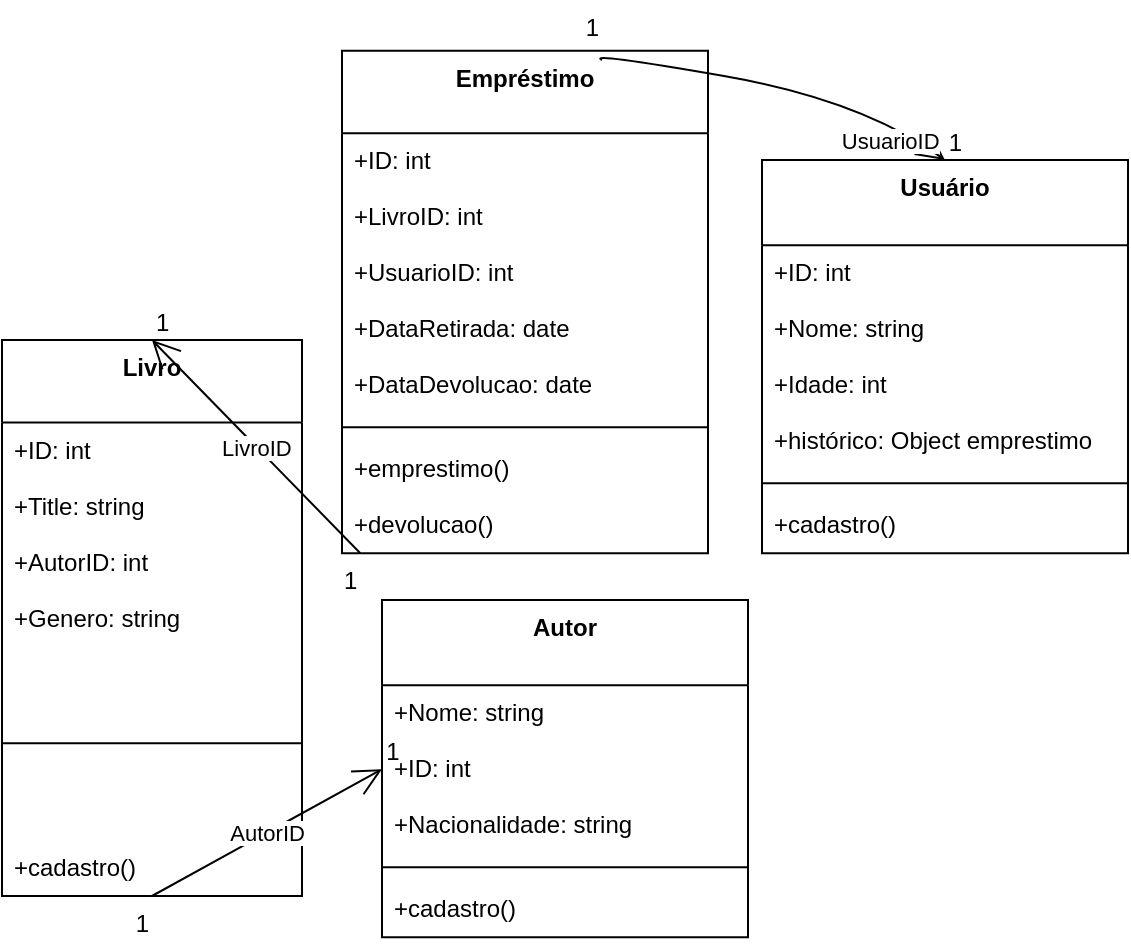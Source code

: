 <mxfile version="24.6.4" type="github" pages="2">
  <diagram name="Página-1" id="9xkoiKU2vhL0IL9AlewO">
    <mxGraphModel dx="1261" dy="516" grid="1" gridSize="10" guides="1" tooltips="1" connect="1" arrows="1" fold="1" page="1" pageScale="1" pageWidth="827" pageHeight="1169" math="0" shadow="0">
      <root>
        <mxCell id="0" />
        <mxCell id="1" parent="0" />
        <mxCell id="2" value="Livro" style="swimlane;fontStyle=1;align=center;verticalAlign=top;childLayout=stackLayout;horizontal=1;startSize=41.25;horizontalStack=0;resizeParent=1;resizeParentMax=0;resizeLast=0;collapsible=0;marginBottom=0;" parent="1" vertex="1">
          <mxGeometry x="40" y="360" width="150" height="278" as="geometry" />
        </mxCell>
        <mxCell id="3" value="+ID: int" style="text;strokeColor=none;fillColor=none;align=left;verticalAlign=top;spacingLeft=4;spacingRight=4;overflow=hidden;rotatable=0;points=[[0,0.5],[1,0.5]];portConstraint=eastwest;" parent="2" vertex="1">
          <mxGeometry y="41.25" width="150" height="28" as="geometry" />
        </mxCell>
        <mxCell id="4" value="+Title: string" style="text;strokeColor=none;fillColor=none;align=left;verticalAlign=top;spacingLeft=4;spacingRight=4;overflow=hidden;rotatable=0;points=[[0,0.5],[1,0.5]];portConstraint=eastwest;" parent="2" vertex="1">
          <mxGeometry y="69.25" width="150" height="28" as="geometry" />
        </mxCell>
        <mxCell id="5" value="+AutorID: int" style="text;strokeColor=none;fillColor=none;align=left;verticalAlign=top;spacingLeft=4;spacingRight=4;overflow=hidden;rotatable=0;points=[[0,0.5],[1,0.5]];portConstraint=eastwest;" parent="2" vertex="1">
          <mxGeometry y="97.25" width="150" height="28" as="geometry" />
        </mxCell>
        <mxCell id="6" value="+Genero: string" style="text;strokeColor=none;fillColor=none;align=left;verticalAlign=top;spacingLeft=4;spacingRight=4;overflow=hidden;rotatable=0;points=[[0,0.5],[1,0.5]];portConstraint=eastwest;" parent="2" vertex="1">
          <mxGeometry y="125.25" width="150" height="28" as="geometry" />
        </mxCell>
        <mxCell id="7" style="line;strokeWidth=1;fillColor=none;align=left;verticalAlign=middle;spacingTop=-1;spacingLeft=3;spacingRight=3;rotatable=0;labelPosition=right;points=[];portConstraint=eastwest;strokeColor=inherit;" parent="2" vertex="1">
          <mxGeometry y="153.25" width="150" height="96.75" as="geometry" />
        </mxCell>
        <mxCell id="AY2xQfar2h56u2W_5pOP-34" value="+cadastro()" style="text;strokeColor=none;fillColor=none;align=left;verticalAlign=top;spacingLeft=4;spacingRight=4;overflow=hidden;rotatable=0;points=[[0,0.5],[1,0.5]];portConstraint=eastwest;" vertex="1" parent="2">
          <mxGeometry y="250" width="150" height="28" as="geometry" />
        </mxCell>
        <mxCell id="8" value="Autor" style="swimlane;fontStyle=1;align=center;verticalAlign=top;childLayout=stackLayout;horizontal=1;startSize=42.6;horizontalStack=0;resizeParent=1;resizeParentMax=0;resizeLast=0;collapsible=0;marginBottom=0;" parent="1" vertex="1">
          <mxGeometry x="230" y="490" width="183" height="168.6" as="geometry" />
        </mxCell>
        <mxCell id="10" value="+Nome: string" style="text;strokeColor=none;fillColor=none;align=left;verticalAlign=top;spacingLeft=4;spacingRight=4;overflow=hidden;rotatable=0;points=[[0,0.5],[1,0.5]];portConstraint=eastwest;" parent="8" vertex="1">
          <mxGeometry y="42.6" width="183" height="28" as="geometry" />
        </mxCell>
        <mxCell id="9" value="+ID: int" style="text;strokeColor=none;fillColor=none;align=left;verticalAlign=top;spacingLeft=4;spacingRight=4;overflow=hidden;rotatable=0;points=[[0,0.5],[1,0.5]];portConstraint=eastwest;" parent="8" vertex="1">
          <mxGeometry y="70.6" width="183" height="28" as="geometry" />
        </mxCell>
        <mxCell id="11" value="+Nacionalidade: string" style="text;strokeColor=none;fillColor=none;align=left;verticalAlign=top;spacingLeft=4;spacingRight=4;overflow=hidden;rotatable=0;points=[[0,0.5],[1,0.5]];portConstraint=eastwest;" parent="8" vertex="1">
          <mxGeometry y="98.6" width="183" height="28" as="geometry" />
        </mxCell>
        <mxCell id="12" style="line;strokeWidth=1;fillColor=none;align=left;verticalAlign=middle;spacingTop=-1;spacingLeft=3;spacingRight=3;rotatable=0;labelPosition=right;points=[];portConstraint=eastwest;strokeColor=inherit;" parent="8" vertex="1">
          <mxGeometry y="126.6" width="183" height="14" as="geometry" />
        </mxCell>
        <mxCell id="AY2xQfar2h56u2W_5pOP-35" value="+cadastro()" style="text;strokeColor=none;fillColor=none;align=left;verticalAlign=top;spacingLeft=4;spacingRight=4;overflow=hidden;rotatable=0;points=[[0,0.5],[1,0.5]];portConstraint=eastwest;" vertex="1" parent="8">
          <mxGeometry y="140.6" width="183" height="28" as="geometry" />
        </mxCell>
        <mxCell id="13" value="Usuário" style="swimlane;fontStyle=1;align=center;verticalAlign=top;childLayout=stackLayout;horizontal=1;startSize=42.6;horizontalStack=0;resizeParent=1;resizeParentMax=0;resizeLast=0;collapsible=0;marginBottom=0;" parent="1" vertex="1">
          <mxGeometry x="420" y="270" width="183" height="196.6" as="geometry" />
        </mxCell>
        <mxCell id="14" value="+ID: int" style="text;strokeColor=none;fillColor=none;align=left;verticalAlign=top;spacingLeft=4;spacingRight=4;overflow=hidden;rotatable=0;points=[[0,0.5],[1,0.5]];portConstraint=eastwest;" parent="13" vertex="1">
          <mxGeometry y="42.6" width="183" height="28" as="geometry" />
        </mxCell>
        <mxCell id="15" value="+Nome: string" style="text;strokeColor=none;fillColor=none;align=left;verticalAlign=top;spacingLeft=4;spacingRight=4;overflow=hidden;rotatable=0;points=[[0,0.5],[1,0.5]];portConstraint=eastwest;" parent="13" vertex="1">
          <mxGeometry y="70.6" width="183" height="28" as="geometry" />
        </mxCell>
        <mxCell id="16" value="+Idade: int" style="text;strokeColor=none;fillColor=none;align=left;verticalAlign=top;spacingLeft=4;spacingRight=4;overflow=hidden;rotatable=0;points=[[0,0.5],[1,0.5]];portConstraint=eastwest;" parent="13" vertex="1">
          <mxGeometry y="98.6" width="183" height="28" as="geometry" />
        </mxCell>
        <mxCell id="5qJegF4s_BafGFQdCCo2-34" value="+histórico: Object emprestimo" style="text;strokeColor=none;fillColor=none;align=left;verticalAlign=top;spacingLeft=4;spacingRight=4;overflow=hidden;rotatable=0;points=[[0,0.5],[1,0.5]];portConstraint=eastwest;" parent="13" vertex="1">
          <mxGeometry y="126.6" width="183" height="28" as="geometry" />
        </mxCell>
        <mxCell id="17" style="line;strokeWidth=1;fillColor=none;align=left;verticalAlign=middle;spacingTop=-1;spacingLeft=3;spacingRight=3;rotatable=0;labelPosition=right;points=[];portConstraint=eastwest;strokeColor=inherit;" parent="13" vertex="1">
          <mxGeometry y="154.6" width="183" height="14" as="geometry" />
        </mxCell>
        <mxCell id="AY2xQfar2h56u2W_5pOP-36" value="+cadastro()" style="text;strokeColor=none;fillColor=none;align=left;verticalAlign=top;spacingLeft=4;spacingRight=4;overflow=hidden;rotatable=0;points=[[0,0.5],[1,0.5]];portConstraint=eastwest;" vertex="1" parent="13">
          <mxGeometry y="168.6" width="183" height="28" as="geometry" />
        </mxCell>
        <mxCell id="18" value="Empréstimo" style="swimlane;fontStyle=1;align=center;verticalAlign=top;childLayout=stackLayout;horizontal=1;startSize=41.25;horizontalStack=0;resizeParent=1;resizeParentMax=0;resizeLast=0;collapsible=0;marginBottom=0;" parent="1" vertex="1">
          <mxGeometry x="210" y="215.35" width="183" height="251.25" as="geometry" />
        </mxCell>
        <mxCell id="19" value="+ID: int" style="text;strokeColor=none;fillColor=none;align=left;verticalAlign=top;spacingLeft=4;spacingRight=4;overflow=hidden;rotatable=0;points=[[0,0.5],[1,0.5]];portConstraint=eastwest;" parent="18" vertex="1">
          <mxGeometry y="41.25" width="183" height="28" as="geometry" />
        </mxCell>
        <mxCell id="20" value="+LivroID: int" style="text;strokeColor=none;fillColor=none;align=left;verticalAlign=top;spacingLeft=4;spacingRight=4;overflow=hidden;rotatable=0;points=[[0,0.5],[1,0.5]];portConstraint=eastwest;" parent="18" vertex="1">
          <mxGeometry y="69.25" width="183" height="28" as="geometry" />
        </mxCell>
        <mxCell id="21" value="+UsuarioID: int" style="text;strokeColor=none;fillColor=none;align=left;verticalAlign=top;spacingLeft=4;spacingRight=4;overflow=hidden;rotatable=0;points=[[0,0.5],[1,0.5]];portConstraint=eastwest;" parent="18" vertex="1">
          <mxGeometry y="97.25" width="183" height="28" as="geometry" />
        </mxCell>
        <mxCell id="22" value="+DataRetirada: date" style="text;strokeColor=none;fillColor=none;align=left;verticalAlign=top;spacingLeft=4;spacingRight=4;overflow=hidden;rotatable=0;points=[[0,0.5],[1,0.5]];portConstraint=eastwest;" parent="18" vertex="1">
          <mxGeometry y="125.25" width="183" height="28" as="geometry" />
        </mxCell>
        <mxCell id="5qJegF4s_BafGFQdCCo2-35" value="+DataDevolucao: date" style="text;strokeColor=none;fillColor=none;align=left;verticalAlign=top;spacingLeft=4;spacingRight=4;overflow=hidden;rotatable=0;points=[[0,0.5],[1,0.5]];portConstraint=eastwest;" parent="18" vertex="1">
          <mxGeometry y="153.25" width="183" height="28" as="geometry" />
        </mxCell>
        <mxCell id="23" style="line;strokeWidth=1;fillColor=none;align=left;verticalAlign=middle;spacingTop=-1;spacingLeft=3;spacingRight=3;rotatable=0;labelPosition=right;points=[];portConstraint=eastwest;strokeColor=inherit;" parent="18" vertex="1">
          <mxGeometry y="181.25" width="183" height="14" as="geometry" />
        </mxCell>
        <mxCell id="AY2xQfar2h56u2W_5pOP-32" value="+emprestimo()" style="text;strokeColor=none;fillColor=none;align=left;verticalAlign=top;spacingLeft=4;spacingRight=4;overflow=hidden;rotatable=0;points=[[0,0.5],[1,0.5]];portConstraint=eastwest;" vertex="1" parent="18">
          <mxGeometry y="195.25" width="183" height="28" as="geometry" />
        </mxCell>
        <mxCell id="AY2xQfar2h56u2W_5pOP-33" value="+devolucao()" style="text;strokeColor=none;fillColor=none;align=left;verticalAlign=top;spacingLeft=4;spacingRight=4;overflow=hidden;rotatable=0;points=[[0,0.5],[1,0.5]];portConstraint=eastwest;" vertex="1" parent="18">
          <mxGeometry y="223.25" width="183" height="28" as="geometry" />
        </mxCell>
        <mxCell id="24" value="AutorID" style="curved=1;startArrow=none;endArrow=open;endSize=12;exitX=0.5;exitY=1;entryX=0;entryY=0.5;entryDx=0;entryDy=0;" parent="1" source="2" target="9" edge="1">
          <mxGeometry x="0.008" relative="1" as="geometry">
            <Array as="points" />
            <mxPoint as="offset" />
          </mxGeometry>
        </mxCell>
        <mxCell id="25" value="1" style="edgeLabel;resizable=0;labelBackgroundColor=none;fontSize=12;align=right;verticalAlign=top;" parent="24" vertex="1">
          <mxGeometry x="-1" relative="1" as="geometry" />
        </mxCell>
        <mxCell id="26" value="1" style="edgeLabel;resizable=0;labelBackgroundColor=none;fontSize=12;align=left;verticalAlign=bottom;" parent="24" vertex="1">
          <mxGeometry x="1" relative="1" as="geometry" />
        </mxCell>
        <mxCell id="27" value="LivroID" style="curved=1;startArrow=none;endArrow=open;endSize=12;exitX=0.05;exitY=1;entryX=0.5;entryY=0;" parent="1" source="18" target="2" edge="1">
          <mxGeometry x="-0.006" relative="1" as="geometry">
            <Array as="points" />
            <mxPoint as="offset" />
          </mxGeometry>
        </mxCell>
        <mxCell id="28" value="1" style="edgeLabel;resizable=0;labelBackgroundColor=none;fontSize=12;align=right;verticalAlign=top;" parent="27" vertex="1">
          <mxGeometry x="-1" relative="1" as="geometry" />
        </mxCell>
        <mxCell id="29" value="1" style="edgeLabel;resizable=0;labelBackgroundColor=none;fontSize=12;align=left;verticalAlign=bottom;" parent="27" vertex="1">
          <mxGeometry x="1" relative="1" as="geometry" />
        </mxCell>
        <mxCell id="30" value="UsuarioID" style="curved=1;startArrow=none;endArrow=open;endSize=12;entryX=0.5;entryY=0;" parent="1" target="13" edge="1">
          <mxGeometry x="0.721" y="-8" relative="1" as="geometry">
            <Array as="points">
              <mxPoint x="332" y="216" />
              <mxPoint x="470" y="240" />
            </Array>
            <mxPoint as="offset" />
            <mxPoint x="340" y="220" as="sourcePoint" />
          </mxGeometry>
        </mxCell>
        <mxCell id="31" value="1" style="edgeLabel;resizable=0;labelBackgroundColor=none;fontSize=12;align=right;verticalAlign=top;" parent="30" vertex="1">
          <mxGeometry x="-1" relative="1" as="geometry">
            <mxPoint y="-30" as="offset" />
          </mxGeometry>
        </mxCell>
        <mxCell id="32" value="1" style="edgeLabel;resizable=0;labelBackgroundColor=none;fontSize=12;align=left;verticalAlign=bottom;" parent="30" vertex="1">
          <mxGeometry x="1" relative="1" as="geometry" />
        </mxCell>
      </root>
    </mxGraphModel>
  </diagram>
  <diagram id="VIk_Tzk91EvBsaBUZLyW" name="BancoComunitario">
    <mxGraphModel dx="2088" dy="516" grid="1" gridSize="10" guides="1" tooltips="1" connect="1" arrows="1" fold="1" page="1" pageScale="1" pageWidth="827" pageHeight="1169" math="0" shadow="0">
      <root>
        <mxCell id="0" />
        <mxCell id="1" parent="0" />
        <mxCell id="IYfm3GVhD2XDWCemCyis-4" value="Usuário" style="swimlane;fontStyle=1;align=center;verticalAlign=top;childLayout=stackLayout;horizontal=1;startSize=42.6;horizontalStack=0;resizeParent=1;resizeParentMax=0;resizeLast=0;collapsible=0;marginBottom=0;" vertex="1" parent="1">
          <mxGeometry x="420" y="270" width="210" height="336.6" as="geometry" />
        </mxCell>
        <mxCell id="IYfm3GVhD2XDWCemCyis-5" value="+ID: int" style="text;strokeColor=none;fillColor=none;align=left;verticalAlign=top;spacingLeft=4;spacingRight=4;overflow=hidden;rotatable=0;points=[[0,0.5],[1,0.5]];portConstraint=eastwest;" vertex="1" parent="IYfm3GVhD2XDWCemCyis-4">
          <mxGeometry y="42.6" width="210" height="28" as="geometry" />
        </mxCell>
        <mxCell id="IYfm3GVhD2XDWCemCyis-6" value="+Nome: string" style="text;strokeColor=none;fillColor=none;align=left;verticalAlign=top;spacingLeft=4;spacingRight=4;overflow=hidden;rotatable=0;points=[[0,0.5],[1,0.5]];portConstraint=eastwest;" vertex="1" parent="IYfm3GVhD2XDWCemCyis-4">
          <mxGeometry y="70.6" width="210" height="28" as="geometry" />
        </mxCell>
        <mxCell id="IYfm3GVhD2XDWCemCyis-7" value="+Idade: int" style="text;strokeColor=none;fillColor=none;align=left;verticalAlign=top;spacingLeft=4;spacingRight=4;overflow=hidden;rotatable=0;points=[[0,0.5],[1,0.5]];portConstraint=eastwest;" vertex="1" parent="IYfm3GVhD2XDWCemCyis-4">
          <mxGeometry y="98.6" width="210" height="28" as="geometry" />
        </mxCell>
        <mxCell id="IYfm3GVhD2XDWCemCyis-8" value="+cpf: string" style="text;strokeColor=none;fillColor=none;align=left;verticalAlign=top;spacingLeft=4;spacingRight=4;overflow=hidden;rotatable=0;points=[[0,0.5],[1,0.5]];portConstraint=eastwest;" vertex="1" parent="IYfm3GVhD2XDWCemCyis-4">
          <mxGeometry y="126.6" width="210" height="28" as="geometry" />
        </mxCell>
        <mxCell id="IYfm3GVhD2XDWCemCyis-27" value="+históricoAtendimento: string" style="text;strokeColor=none;fillColor=none;align=left;verticalAlign=top;spacingLeft=4;spacingRight=4;overflow=hidden;rotatable=0;points=[[0,0.5],[1,0.5]];portConstraint=eastwest;" vertex="1" parent="IYfm3GVhD2XDWCemCyis-4">
          <mxGeometry y="154.6" width="210" height="28" as="geometry" />
        </mxCell>
        <mxCell id="IYfm3GVhD2XDWCemCyis-30" value="+ContaID: int" style="text;strokeColor=none;fillColor=none;align=left;verticalAlign=top;spacingLeft=4;spacingRight=4;overflow=hidden;rotatable=0;points=[[0,0.5],[1,0.5]];portConstraint=eastwest;" vertex="1" parent="IYfm3GVhD2XDWCemCyis-4">
          <mxGeometry y="182.6" width="210" height="28" as="geometry" />
        </mxCell>
        <mxCell id="IYfm3GVhD2XDWCemCyis-32" value="+endereco: string" style="text;strokeColor=none;fillColor=none;align=left;verticalAlign=top;spacingLeft=4;spacingRight=4;overflow=hidden;rotatable=0;points=[[0,0.5],[1,0.5]];portConstraint=eastwest;" vertex="1" parent="IYfm3GVhD2XDWCemCyis-4">
          <mxGeometry y="210.6" width="210" height="28" as="geometry" />
        </mxCell>
        <mxCell id="IYfm3GVhD2XDWCemCyis-9" style="line;strokeWidth=1;fillColor=none;align=left;verticalAlign=middle;spacingTop=-1;spacingLeft=3;spacingRight=3;rotatable=0;labelPosition=right;points=[];portConstraint=eastwest;strokeColor=inherit;" vertex="1" parent="IYfm3GVhD2XDWCemCyis-4">
          <mxGeometry y="238.6" width="210" height="14" as="geometry" />
        </mxCell>
        <mxCell id="IYfm3GVhD2XDWCemCyis-10" value="+solicitarEmpreendimentoSolidario()" style="text;strokeColor=none;fillColor=none;align=left;verticalAlign=top;spacingLeft=4;spacingRight=4;overflow=hidden;rotatable=0;points=[[0,0.5],[1,0.5]];portConstraint=eastwest;" vertex="1" parent="IYfm3GVhD2XDWCemCyis-4">
          <mxGeometry y="252.6" width="210" height="28" as="geometry" />
        </mxCell>
        <mxCell id="IYfm3GVhD2XDWCemCyis-33" value="+solicitarCreditoConsumo()" style="text;strokeColor=none;fillColor=none;align=left;verticalAlign=top;spacingLeft=4;spacingRight=4;overflow=hidden;rotatable=0;points=[[0,0.5],[1,0.5]];portConstraint=eastwest;" vertex="1" parent="IYfm3GVhD2XDWCemCyis-4">
          <mxGeometry y="280.6" width="210" height="28" as="geometry" />
        </mxCell>
        <mxCell id="IYfm3GVhD2XDWCemCyis-29" value="+solicitarCartaoCredito()" style="text;strokeColor=none;fillColor=none;align=left;verticalAlign=top;spacingLeft=4;spacingRight=4;overflow=hidden;rotatable=0;points=[[0,0.5],[1,0.5]];portConstraint=eastwest;" vertex="1" parent="IYfm3GVhD2XDWCemCyis-4">
          <mxGeometry y="308.6" width="210" height="28" as="geometry" />
        </mxCell>
        <mxCell id="IYfm3GVhD2XDWCemCyis-11" value="Conta" style="swimlane;fontStyle=1;align=center;verticalAlign=top;childLayout=stackLayout;horizontal=1;startSize=41.25;horizontalStack=0;resizeParent=1;resizeParentMax=0;resizeLast=0;collapsible=0;marginBottom=0;" vertex="1" parent="1">
          <mxGeometry x="210" y="215.35" width="183" height="192.5" as="geometry" />
        </mxCell>
        <mxCell id="IYfm3GVhD2XDWCemCyis-12" value="+ID: int" style="text;strokeColor=none;fillColor=none;align=left;verticalAlign=top;spacingLeft=4;spacingRight=4;overflow=hidden;rotatable=0;points=[[0,0.5],[1,0.5]];portConstraint=eastwest;" vertex="1" parent="IYfm3GVhD2XDWCemCyis-11">
          <mxGeometry y="41.25" width="183" height="28" as="geometry" />
        </mxCell>
        <mxCell id="IYfm3GVhD2XDWCemCyis-13" value="+Saldo: int" style="text;strokeColor=none;fillColor=none;align=left;verticalAlign=top;spacingLeft=4;spacingRight=4;overflow=hidden;rotatable=0;points=[[0,0.5],[1,0.5]];portConstraint=eastwest;" vertex="1" parent="IYfm3GVhD2XDWCemCyis-11">
          <mxGeometry y="69.25" width="183" height="28" as="geometry" />
        </mxCell>
        <mxCell id="IYfm3GVhD2XDWCemCyis-14" value="+UsuarioID: int" style="text;strokeColor=none;fillColor=none;align=left;verticalAlign=top;spacingLeft=4;spacingRight=4;overflow=hidden;rotatable=0;points=[[0,0.5],[1,0.5]];portConstraint=eastwest;" vertex="1" parent="IYfm3GVhD2XDWCemCyis-11">
          <mxGeometry y="97.25" width="183" height="28" as="geometry" />
        </mxCell>
        <mxCell id="IYfm3GVhD2XDWCemCyis-17" style="line;strokeWidth=1;fillColor=none;align=left;verticalAlign=middle;spacingTop=-1;spacingLeft=3;spacingRight=3;rotatable=0;labelPosition=right;points=[];portConstraint=eastwest;strokeColor=inherit;" vertex="1" parent="IYfm3GVhD2XDWCemCyis-11">
          <mxGeometry y="125.25" width="183" height="14" as="geometry" />
        </mxCell>
        <mxCell id="IYfm3GVhD2XDWCemCyis-18" value="+depositar(valor:int)" style="text;strokeColor=none;fillColor=none;align=left;verticalAlign=top;spacingLeft=4;spacingRight=4;overflow=hidden;rotatable=0;points=[[0,0.5],[1,0.5]];portConstraint=eastwest;" vertex="1" parent="IYfm3GVhD2XDWCemCyis-11">
          <mxGeometry y="139.25" width="183" height="28" as="geometry" />
        </mxCell>
        <mxCell id="IYfm3GVhD2XDWCemCyis-19" value="+sacar(valor:int)" style="text;strokeColor=none;fillColor=none;align=left;verticalAlign=top;spacingLeft=4;spacingRight=4;overflow=hidden;rotatable=0;points=[[0,0.5],[1,0.5]];portConstraint=eastwest;" vertex="1" parent="IYfm3GVhD2XDWCemCyis-11">
          <mxGeometry y="167.25" width="183" height="25.25" as="geometry" />
        </mxCell>
        <mxCell id="IYfm3GVhD2XDWCemCyis-21" value="ID" style="curved=1;startArrow=none;endArrow=open;endSize=12;exitX=0.05;exitY=1;entryX=0.5;entryY=0;" edge="1" parent="1" source="IYfm3GVhD2XDWCemCyis-11">
          <mxGeometry x="-0.005" relative="1" as="geometry">
            <Array as="points" />
            <mxPoint as="offset" />
            <mxPoint x="115" y="360" as="targetPoint" />
          </mxGeometry>
        </mxCell>
        <mxCell id="IYfm3GVhD2XDWCemCyis-22" value="n" style="edgeLabel;resizable=0;labelBackgroundColor=none;fontSize=12;align=right;verticalAlign=top;" vertex="1" parent="IYfm3GVhD2XDWCemCyis-21">
          <mxGeometry x="-1" relative="1" as="geometry">
            <mxPoint x="-19" y="-8" as="offset" />
          </mxGeometry>
        </mxCell>
        <mxCell id="IYfm3GVhD2XDWCemCyis-23" value="1" style="edgeLabel;resizable=0;labelBackgroundColor=none;fontSize=12;align=left;verticalAlign=bottom;" vertex="1" parent="IYfm3GVhD2XDWCemCyis-21">
          <mxGeometry x="1" relative="1" as="geometry" />
        </mxCell>
        <mxCell id="IYfm3GVhD2XDWCemCyis-24" value="UsuarioID" style="curved=1;startArrow=none;endArrow=open;endSize=12;entryX=0.5;entryY=0;" edge="1" parent="1" target="IYfm3GVhD2XDWCemCyis-4">
          <mxGeometry x="0.721" y="-8" relative="1" as="geometry">
            <Array as="points">
              <mxPoint x="332" y="216" />
              <mxPoint x="470" y="240" />
            </Array>
            <mxPoint as="offset" />
            <mxPoint x="340" y="220" as="sourcePoint" />
          </mxGeometry>
        </mxCell>
        <mxCell id="IYfm3GVhD2XDWCemCyis-25" value="1" style="edgeLabel;resizable=0;labelBackgroundColor=none;fontSize=12;align=right;verticalAlign=top;" vertex="1" parent="IYfm3GVhD2XDWCemCyis-24">
          <mxGeometry x="-1" relative="1" as="geometry">
            <mxPoint y="-30" as="offset" />
          </mxGeometry>
        </mxCell>
        <mxCell id="IYfm3GVhD2XDWCemCyis-26" value="1" style="edgeLabel;resizable=0;labelBackgroundColor=none;fontSize=12;align=left;verticalAlign=bottom;" vertex="1" parent="IYfm3GVhD2XDWCemCyis-24">
          <mxGeometry x="1" relative="1" as="geometry" />
        </mxCell>
        <mxCell id="IYfm3GVhD2XDWCemCyis-34" value="Gerente" style="swimlane;fontStyle=1;align=center;verticalAlign=top;childLayout=stackLayout;horizontal=1;startSize=41.25;horizontalStack=0;resizeParent=1;resizeParentMax=0;resizeLast=0;collapsible=0;marginBottom=0;" vertex="1" parent="1">
          <mxGeometry x="-50" y="265.35" width="200" height="167.25" as="geometry" />
        </mxCell>
        <mxCell id="IYfm3GVhD2XDWCemCyis-35" value="+ID: int" style="text;strokeColor=none;fillColor=none;align=left;verticalAlign=top;spacingLeft=4;spacingRight=4;overflow=hidden;rotatable=0;points=[[0,0.5],[1,0.5]];portConstraint=eastwest;" vertex="1" parent="IYfm3GVhD2XDWCemCyis-34">
          <mxGeometry y="41.25" width="200" height="28" as="geometry" />
        </mxCell>
        <mxCell id="IYfm3GVhD2XDWCemCyis-36" value="+nome: string" style="text;strokeColor=none;fillColor=none;align=left;verticalAlign=top;spacingLeft=4;spacingRight=4;overflow=hidden;rotatable=0;points=[[0,0.5],[1,0.5]];portConstraint=eastwest;" vertex="1" parent="IYfm3GVhD2XDWCemCyis-34">
          <mxGeometry y="69.25" width="200" height="28" as="geometry" />
        </mxCell>
        <mxCell id="IYfm3GVhD2XDWCemCyis-37" value="+contasGerenciadas: List&lt;Conta&gt;" style="text;strokeColor=none;fillColor=none;align=left;verticalAlign=top;spacingLeft=4;spacingRight=4;overflow=hidden;rotatable=0;points=[[0,0.5],[1,0.5]];portConstraint=eastwest;" vertex="1" parent="IYfm3GVhD2XDWCemCyis-34">
          <mxGeometry y="97.25" width="200" height="28" as="geometry" />
        </mxCell>
        <mxCell id="IYfm3GVhD2XDWCemCyis-38" style="line;strokeWidth=1;fillColor=none;align=left;verticalAlign=middle;spacingTop=-1;spacingLeft=3;spacingRight=3;rotatable=0;labelPosition=right;points=[];portConstraint=eastwest;strokeColor=inherit;" vertex="1" parent="IYfm3GVhD2XDWCemCyis-34">
          <mxGeometry y="125.25" width="200" height="14" as="geometry" />
        </mxCell>
        <mxCell id="IYfm3GVhD2XDWCemCyis-39" value="+prestarContasaComunidade()" style="text;strokeColor=none;fillColor=none;align=left;verticalAlign=top;spacingLeft=4;spacingRight=4;overflow=hidden;rotatable=0;points=[[0,0.5],[1,0.5]];portConstraint=eastwest;" vertex="1" parent="IYfm3GVhD2XDWCemCyis-34">
          <mxGeometry y="139.25" width="200" height="28" as="geometry" />
        </mxCell>
        <mxCell id="IYfm3GVhD2XDWCemCyis-44" value="PrestacaoContas" style="swimlane;fontStyle=1;align=center;verticalAlign=top;childLayout=stackLayout;horizontal=1;startSize=41.25;horizontalStack=0;resizeParent=1;resizeParentMax=0;resizeLast=0;collapsible=0;marginBottom=0;" vertex="1" parent="1">
          <mxGeometry x="-50" y="480" width="220" height="167.25" as="geometry" />
        </mxCell>
        <mxCell id="IYfm3GVhD2XDWCemCyis-45" value="+data: Date" style="text;strokeColor=none;fillColor=none;align=left;verticalAlign=top;spacingLeft=4;spacingRight=4;overflow=hidden;rotatable=0;points=[[0,0.5],[1,0.5]];portConstraint=eastwest;" vertex="1" parent="IYfm3GVhD2XDWCemCyis-44">
          <mxGeometry y="41.25" width="220" height="28" as="geometry" />
        </mxCell>
        <mxCell id="IYfm3GVhD2XDWCemCyis-46" value="+descricao: string" style="text;strokeColor=none;fillColor=none;align=left;verticalAlign=top;spacingLeft=4;spacingRight=4;overflow=hidden;rotatable=0;points=[[0,0.5],[1,0.5]];portConstraint=eastwest;" vertex="1" parent="IYfm3GVhD2XDWCemCyis-44">
          <mxGeometry y="69.25" width="220" height="28" as="geometry" />
        </mxCell>
        <mxCell id="IYfm3GVhD2XDWCemCyis-48" style="line;strokeWidth=1;fillColor=none;align=left;verticalAlign=middle;spacingTop=-1;spacingLeft=3;spacingRight=3;rotatable=0;labelPosition=right;points=[];portConstraint=eastwest;strokeColor=inherit;" vertex="1" parent="IYfm3GVhD2XDWCemCyis-44">
          <mxGeometry y="97.25" width="220" height="14" as="geometry" />
        </mxCell>
        <mxCell id="IYfm3GVhD2XDWCemCyis-49" value="+relatorioSemanal()" style="text;strokeColor=none;fillColor=none;align=left;verticalAlign=top;spacingLeft=4;spacingRight=4;overflow=hidden;rotatable=0;points=[[0,0.5],[1,0.5]];portConstraint=eastwest;" vertex="1" parent="IYfm3GVhD2XDWCemCyis-44">
          <mxGeometry y="111.25" width="220" height="28" as="geometry" />
        </mxCell>
        <mxCell id="IYfm3GVhD2XDWCemCyis-50" value="+relatorioDiario()" style="text;strokeColor=none;fillColor=none;align=left;verticalAlign=top;spacingLeft=4;spacingRight=4;overflow=hidden;rotatable=0;points=[[0,0.5],[1,0.5]];portConstraint=eastwest;" vertex="1" parent="IYfm3GVhD2XDWCemCyis-44">
          <mxGeometry y="139.25" width="220" height="28" as="geometry" />
        </mxCell>
        <mxCell id="IYfm3GVhD2XDWCemCyis-51" value="ID" style="curved=1;startArrow=none;endArrow=open;endSize=12;exitX=0.51;exitY=1.086;entryX=0.5;entryY=0;exitDx=0;exitDy=0;exitPerimeter=0;entryDx=0;entryDy=0;" edge="1" parent="1" source="IYfm3GVhD2XDWCemCyis-39" target="IYfm3GVhD2XDWCemCyis-44">
          <mxGeometry x="-0.005" relative="1" as="geometry">
            <Array as="points" />
            <mxPoint as="offset" />
            <mxPoint x="125" y="370" as="targetPoint" />
            <mxPoint x="229" y="418" as="sourcePoint" />
          </mxGeometry>
        </mxCell>
        <mxCell id="IYfm3GVhD2XDWCemCyis-52" value="1" style="edgeLabel;resizable=0;labelBackgroundColor=none;fontSize=12;align=right;verticalAlign=top;" vertex="1" parent="IYfm3GVhD2XDWCemCyis-51">
          <mxGeometry x="-1" relative="1" as="geometry" />
        </mxCell>
        <mxCell id="IYfm3GVhD2XDWCemCyis-53" value="n" style="edgeLabel;resizable=0;labelBackgroundColor=none;fontSize=12;align=left;verticalAlign=bottom;" vertex="1" parent="IYfm3GVhD2XDWCemCyis-51">
          <mxGeometry x="1" relative="1" as="geometry" />
        </mxCell>
        <mxCell id="IYfm3GVhD2XDWCemCyis-54" value="Banco" style="swimlane;fontStyle=1;align=center;verticalAlign=top;childLayout=stackLayout;horizontal=1;startSize=42.6;horizontalStack=0;resizeParent=1;resizeParentMax=0;resizeLast=0;collapsible=0;marginBottom=0;" vertex="1" parent="1">
          <mxGeometry x="183" y="450" width="210" height="196.6" as="geometry" />
        </mxCell>
        <mxCell id="IYfm3GVhD2XDWCemCyis-56" value="+Nome: string" style="text;strokeColor=none;fillColor=none;align=left;verticalAlign=top;spacingLeft=4;spacingRight=4;overflow=hidden;rotatable=0;points=[[0,0.5],[1,0.5]];portConstraint=eastwest;" vertex="1" parent="IYfm3GVhD2XDWCemCyis-54">
          <mxGeometry y="42.6" width="210" height="28" as="geometry" />
        </mxCell>
        <mxCell id="IYfm3GVhD2XDWCemCyis-61" value="+endereco: string" style="text;strokeColor=none;fillColor=none;align=left;verticalAlign=top;spacingLeft=4;spacingRight=4;overflow=hidden;rotatable=0;points=[[0,0.5],[1,0.5]];portConstraint=eastwest;" vertex="1" parent="IYfm3GVhD2XDWCemCyis-54">
          <mxGeometry y="70.6" width="210" height="28" as="geometry" />
        </mxCell>
        <mxCell id="IYfm3GVhD2XDWCemCyis-60" value="+gerentes: List&lt;Gerente&gt;" style="text;strokeColor=none;fillColor=none;align=left;verticalAlign=top;spacingLeft=4;spacingRight=4;overflow=hidden;rotatable=0;points=[[0,0.5],[1,0.5]];portConstraint=eastwest;" vertex="1" parent="IYfm3GVhD2XDWCemCyis-54">
          <mxGeometry y="98.6" width="210" height="28" as="geometry" />
        </mxCell>
        <mxCell id="IYfm3GVhD2XDWCemCyis-62" style="line;strokeWidth=1;fillColor=none;align=left;verticalAlign=middle;spacingTop=-1;spacingLeft=3;spacingRight=3;rotatable=0;labelPosition=right;points=[];portConstraint=eastwest;strokeColor=inherit;" vertex="1" parent="IYfm3GVhD2XDWCemCyis-54">
          <mxGeometry y="126.6" width="210" height="14" as="geometry" />
        </mxCell>
        <mxCell id="IYfm3GVhD2XDWCemCyis-63" value="+abrirConta()" style="text;strokeColor=none;fillColor=none;align=left;verticalAlign=top;spacingLeft=4;spacingRight=4;overflow=hidden;rotatable=0;points=[[0,0.5],[1,0.5]];portConstraint=eastwest;" vertex="1" parent="IYfm3GVhD2XDWCemCyis-54">
          <mxGeometry y="140.6" width="210" height="28" as="geometry" />
        </mxCell>
        <mxCell id="IYfm3GVhD2XDWCemCyis-64" value="+gerarExtrtato()" style="text;strokeColor=none;fillColor=none;align=left;verticalAlign=top;spacingLeft=4;spacingRight=4;overflow=hidden;rotatable=0;points=[[0,0.5],[1,0.5]];portConstraint=eastwest;" vertex="1" parent="IYfm3GVhD2XDWCemCyis-54">
          <mxGeometry y="168.6" width="210" height="28" as="geometry" />
        </mxCell>
        <mxCell id="IYfm3GVhD2XDWCemCyis-67" value="ID" style="curved=1;startArrow=none;endArrow=open;endSize=12;entryX=0.746;entryY=1.254;entryDx=0;entryDy=0;entryPerimeter=0;" edge="1" parent="1" source="IYfm3GVhD2XDWCemCyis-54" target="IYfm3GVhD2XDWCemCyis-39">
          <mxGeometry x="-0.005" relative="1" as="geometry">
            <Array as="points" />
            <mxPoint as="offset" />
            <mxPoint x="125" y="370" as="targetPoint" />
            <mxPoint x="229" y="418" as="sourcePoint" />
          </mxGeometry>
        </mxCell>
        <mxCell id="IYfm3GVhD2XDWCemCyis-68" value="1" style="edgeLabel;resizable=0;labelBackgroundColor=none;fontSize=12;align=right;verticalAlign=top;" vertex="1" parent="IYfm3GVhD2XDWCemCyis-67">
          <mxGeometry x="-1" relative="1" as="geometry" />
        </mxCell>
        <mxCell id="IYfm3GVhD2XDWCemCyis-69" value="n" style="edgeLabel;resizable=0;labelBackgroundColor=none;fontSize=12;align=left;verticalAlign=bottom;" vertex="1" parent="IYfm3GVhD2XDWCemCyis-67">
          <mxGeometry x="1" relative="1" as="geometry" />
        </mxCell>
        <mxCell id="IYfm3GVhD2XDWCemCyis-76" value="ID" style="curved=1;startArrow=none;endArrow=open;endSize=12;exitX=0.25;exitY=0;entryX=0.397;entryY=1.19;exitDx=0;exitDy=0;entryDx=0;entryDy=0;entryPerimeter=0;" edge="1" parent="1" source="IYfm3GVhD2XDWCemCyis-54" target="IYfm3GVhD2XDWCemCyis-19">
          <mxGeometry x="-0.005" relative="1" as="geometry">
            <Array as="points">
              <mxPoint x="210" y="418" />
            </Array>
            <mxPoint as="offset" />
            <mxPoint x="125" y="370" as="targetPoint" />
            <mxPoint x="229" y="418" as="sourcePoint" />
          </mxGeometry>
        </mxCell>
        <mxCell id="IYfm3GVhD2XDWCemCyis-77" value="1" style="edgeLabel;resizable=0;labelBackgroundColor=none;fontSize=12;align=right;verticalAlign=top;" vertex="1" parent="IYfm3GVhD2XDWCemCyis-76">
          <mxGeometry x="-1" relative="1" as="geometry" />
        </mxCell>
        <mxCell id="IYfm3GVhD2XDWCemCyis-78" value="n" style="edgeLabel;resizable=0;labelBackgroundColor=none;fontSize=12;align=left;verticalAlign=bottom;" vertex="1" parent="IYfm3GVhD2XDWCemCyis-76">
          <mxGeometry x="1" relative="1" as="geometry">
            <mxPoint y="17" as="offset" />
          </mxGeometry>
        </mxCell>
      </root>
    </mxGraphModel>
  </diagram>
</mxfile>
